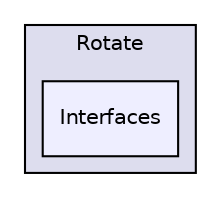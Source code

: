 digraph "MediaMotion/Assets/Scripts/Modules/Components/Rotate/Interfaces" {
  compound=true
  node [ fontsize="10", fontname="Helvetica"];
  edge [ labelfontsize="10", labelfontname="Helvetica"];
  subgraph clusterdir_494c3edd58990493e19cd46af116ddc1 {
    graph [ bgcolor="#ddddee", pencolor="black", label="Rotate" fontname="Helvetica", fontsize="10", URL="dir_494c3edd58990493e19cd46af116ddc1.html"]
  dir_cd2215f72f98c966998c2498109fdf44 [shape=box, label="Interfaces", style="filled", fillcolor="#eeeeff", pencolor="black", URL="dir_cd2215f72f98c966998c2498109fdf44.html"];
  }
}
